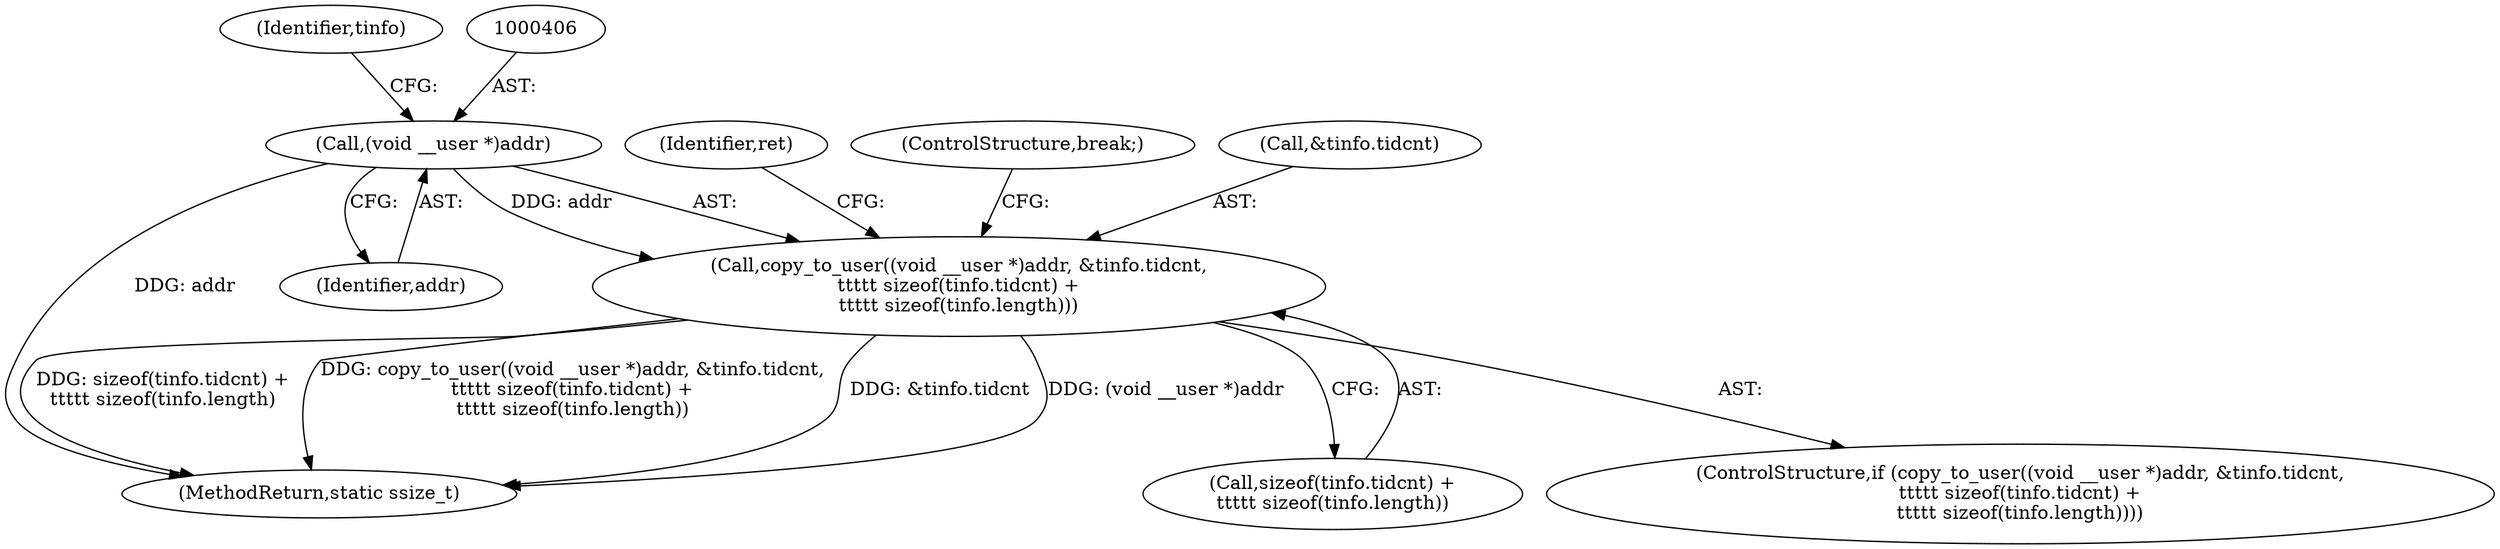 digraph "0_linux_e6bd18f57aad1a2d1ef40e646d03ed0f2515c9e3_3@API" {
"1000404" [label="(Call,copy_to_user((void __user *)addr, &tinfo.tidcnt,\n\t\t\t\t\t sizeof(tinfo.tidcnt) +\n\t\t\t\t\t sizeof(tinfo.length)))"];
"1000405" [label="(Call,(void __user *)addr)"];
"1000405" [label="(Call,(void __user *)addr)"];
"1000407" [label="(Identifier,addr)"];
"1000404" [label="(Call,copy_to_user((void __user *)addr, &tinfo.tidcnt,\n\t\t\t\t\t sizeof(tinfo.tidcnt) +\n\t\t\t\t\t sizeof(tinfo.length)))"];
"1000422" [label="(Identifier,ret)"];
"1000410" [label="(Identifier,tinfo)"];
"1000425" [label="(ControlStructure,break;)"];
"1000672" [label="(MethodReturn,static ssize_t)"];
"1000412" [label="(Call,sizeof(tinfo.tidcnt) +\n\t\t\t\t\t sizeof(tinfo.length))"];
"1000408" [label="(Call,&tinfo.tidcnt)"];
"1000403" [label="(ControlStructure,if (copy_to_user((void __user *)addr, &tinfo.tidcnt,\n\t\t\t\t\t sizeof(tinfo.tidcnt) +\n\t\t\t\t\t sizeof(tinfo.length))))"];
"1000404" -> "1000403"  [label="AST: "];
"1000404" -> "1000412"  [label="CFG: "];
"1000405" -> "1000404"  [label="AST: "];
"1000408" -> "1000404"  [label="AST: "];
"1000412" -> "1000404"  [label="AST: "];
"1000422" -> "1000404"  [label="CFG: "];
"1000425" -> "1000404"  [label="CFG: "];
"1000404" -> "1000672"  [label="DDG: (void __user *)addr"];
"1000404" -> "1000672"  [label="DDG: sizeof(tinfo.tidcnt) +\n\t\t\t\t\t sizeof(tinfo.length)"];
"1000404" -> "1000672"  [label="DDG: copy_to_user((void __user *)addr, &tinfo.tidcnt,\n\t\t\t\t\t sizeof(tinfo.tidcnt) +\n\t\t\t\t\t sizeof(tinfo.length))"];
"1000404" -> "1000672"  [label="DDG: &tinfo.tidcnt"];
"1000405" -> "1000404"  [label="DDG: addr"];
"1000405" -> "1000407"  [label="CFG: "];
"1000406" -> "1000405"  [label="AST: "];
"1000407" -> "1000405"  [label="AST: "];
"1000410" -> "1000405"  [label="CFG: "];
"1000405" -> "1000672"  [label="DDG: addr"];
}
